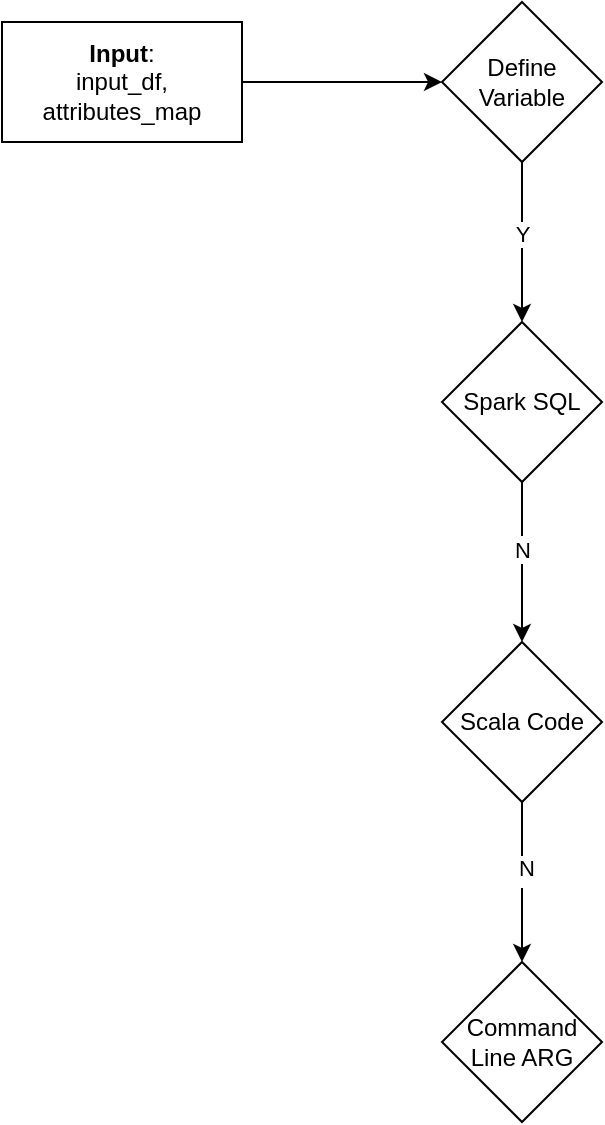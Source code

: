 <mxfile version="21.7.2" type="github">
  <diagram name="Page-1" id="Mdg7Ae6p5UvKACxQ1zR3">
    <mxGraphModel dx="880" dy="484" grid="1" gridSize="10" guides="1" tooltips="1" connect="1" arrows="1" fold="1" page="1" pageScale="1" pageWidth="850" pageHeight="1100" math="0" shadow="0">
      <root>
        <mxCell id="0" />
        <mxCell id="1" parent="0" />
        <mxCell id="4xCfmCJzf_7r0LhuUG6j-3" value="" style="edgeStyle=orthogonalEdgeStyle;rounded=0;orthogonalLoop=1;jettySize=auto;html=1;" edge="1" parent="1" source="4xCfmCJzf_7r0LhuUG6j-1" target="4xCfmCJzf_7r0LhuUG6j-2">
          <mxGeometry relative="1" as="geometry" />
        </mxCell>
        <mxCell id="4xCfmCJzf_7r0LhuUG6j-1" value="&lt;b&gt;Input&lt;/b&gt;:&lt;br&gt;input_df,&lt;br&gt;attributes_map" style="rounded=0;whiteSpace=wrap;html=1;" vertex="1" parent="1">
          <mxGeometry x="40" y="40" width="120" height="60" as="geometry" />
        </mxCell>
        <mxCell id="4xCfmCJzf_7r0LhuUG6j-5" value="" style="edgeStyle=orthogonalEdgeStyle;rounded=0;orthogonalLoop=1;jettySize=auto;html=1;" edge="1" parent="1" source="4xCfmCJzf_7r0LhuUG6j-2" target="4xCfmCJzf_7r0LhuUG6j-4">
          <mxGeometry relative="1" as="geometry" />
        </mxCell>
        <mxCell id="4xCfmCJzf_7r0LhuUG6j-10" value="Y" style="edgeLabel;html=1;align=center;verticalAlign=middle;resizable=0;points=[];" vertex="1" connectable="0" parent="4xCfmCJzf_7r0LhuUG6j-5">
          <mxGeometry x="-0.1" relative="1" as="geometry">
            <mxPoint as="offset" />
          </mxGeometry>
        </mxCell>
        <mxCell id="4xCfmCJzf_7r0LhuUG6j-2" value="Define Variable" style="rhombus;whiteSpace=wrap;html=1;rounded=0;" vertex="1" parent="1">
          <mxGeometry x="260" y="30" width="80" height="80" as="geometry" />
        </mxCell>
        <mxCell id="4xCfmCJzf_7r0LhuUG6j-7" value="" style="edgeStyle=orthogonalEdgeStyle;rounded=0;orthogonalLoop=1;jettySize=auto;html=1;" edge="1" parent="1" source="4xCfmCJzf_7r0LhuUG6j-4" target="4xCfmCJzf_7r0LhuUG6j-6">
          <mxGeometry relative="1" as="geometry" />
        </mxCell>
        <mxCell id="4xCfmCJzf_7r0LhuUG6j-11" value="Y" style="edgeLabel;html=1;align=center;verticalAlign=middle;resizable=0;points=[];" vertex="1" connectable="0" parent="4xCfmCJzf_7r0LhuUG6j-7">
          <mxGeometry x="-0.175" relative="1" as="geometry">
            <mxPoint as="offset" />
          </mxGeometry>
        </mxCell>
        <mxCell id="4xCfmCJzf_7r0LhuUG6j-12" value="N" style="edgeLabel;html=1;align=center;verticalAlign=middle;resizable=0;points=[];" vertex="1" connectable="0" parent="4xCfmCJzf_7r0LhuUG6j-7">
          <mxGeometry x="-0.15" relative="1" as="geometry">
            <mxPoint as="offset" />
          </mxGeometry>
        </mxCell>
        <mxCell id="4xCfmCJzf_7r0LhuUG6j-4" value="Spark SQL" style="rhombus;whiteSpace=wrap;html=1;rounded=0;" vertex="1" parent="1">
          <mxGeometry x="260" y="190" width="80" height="80" as="geometry" />
        </mxCell>
        <mxCell id="4xCfmCJzf_7r0LhuUG6j-9" value="" style="edgeStyle=orthogonalEdgeStyle;rounded=0;orthogonalLoop=1;jettySize=auto;html=1;" edge="1" parent="1" source="4xCfmCJzf_7r0LhuUG6j-6" target="4xCfmCJzf_7r0LhuUG6j-8">
          <mxGeometry relative="1" as="geometry" />
        </mxCell>
        <mxCell id="4xCfmCJzf_7r0LhuUG6j-13" value="N" style="edgeLabel;html=1;align=center;verticalAlign=middle;resizable=0;points=[];" vertex="1" connectable="0" parent="4xCfmCJzf_7r0LhuUG6j-9">
          <mxGeometry x="-0.1" y="2" relative="1" as="geometry">
            <mxPoint as="offset" />
          </mxGeometry>
        </mxCell>
        <mxCell id="4xCfmCJzf_7r0LhuUG6j-14" value="N" style="edgeLabel;html=1;align=center;verticalAlign=middle;resizable=0;points=[];" vertex="1" connectable="0" parent="4xCfmCJzf_7r0LhuUG6j-9">
          <mxGeometry x="-0.175" y="2" relative="1" as="geometry">
            <mxPoint as="offset" />
          </mxGeometry>
        </mxCell>
        <mxCell id="4xCfmCJzf_7r0LhuUG6j-6" value="Scala Code" style="rhombus;whiteSpace=wrap;html=1;rounded=0;" vertex="1" parent="1">
          <mxGeometry x="260" y="350" width="80" height="80" as="geometry" />
        </mxCell>
        <mxCell id="4xCfmCJzf_7r0LhuUG6j-8" value="Command Line ARG" style="rhombus;whiteSpace=wrap;html=1;rounded=0;" vertex="1" parent="1">
          <mxGeometry x="260" y="510" width="80" height="80" as="geometry" />
        </mxCell>
      </root>
    </mxGraphModel>
  </diagram>
</mxfile>
